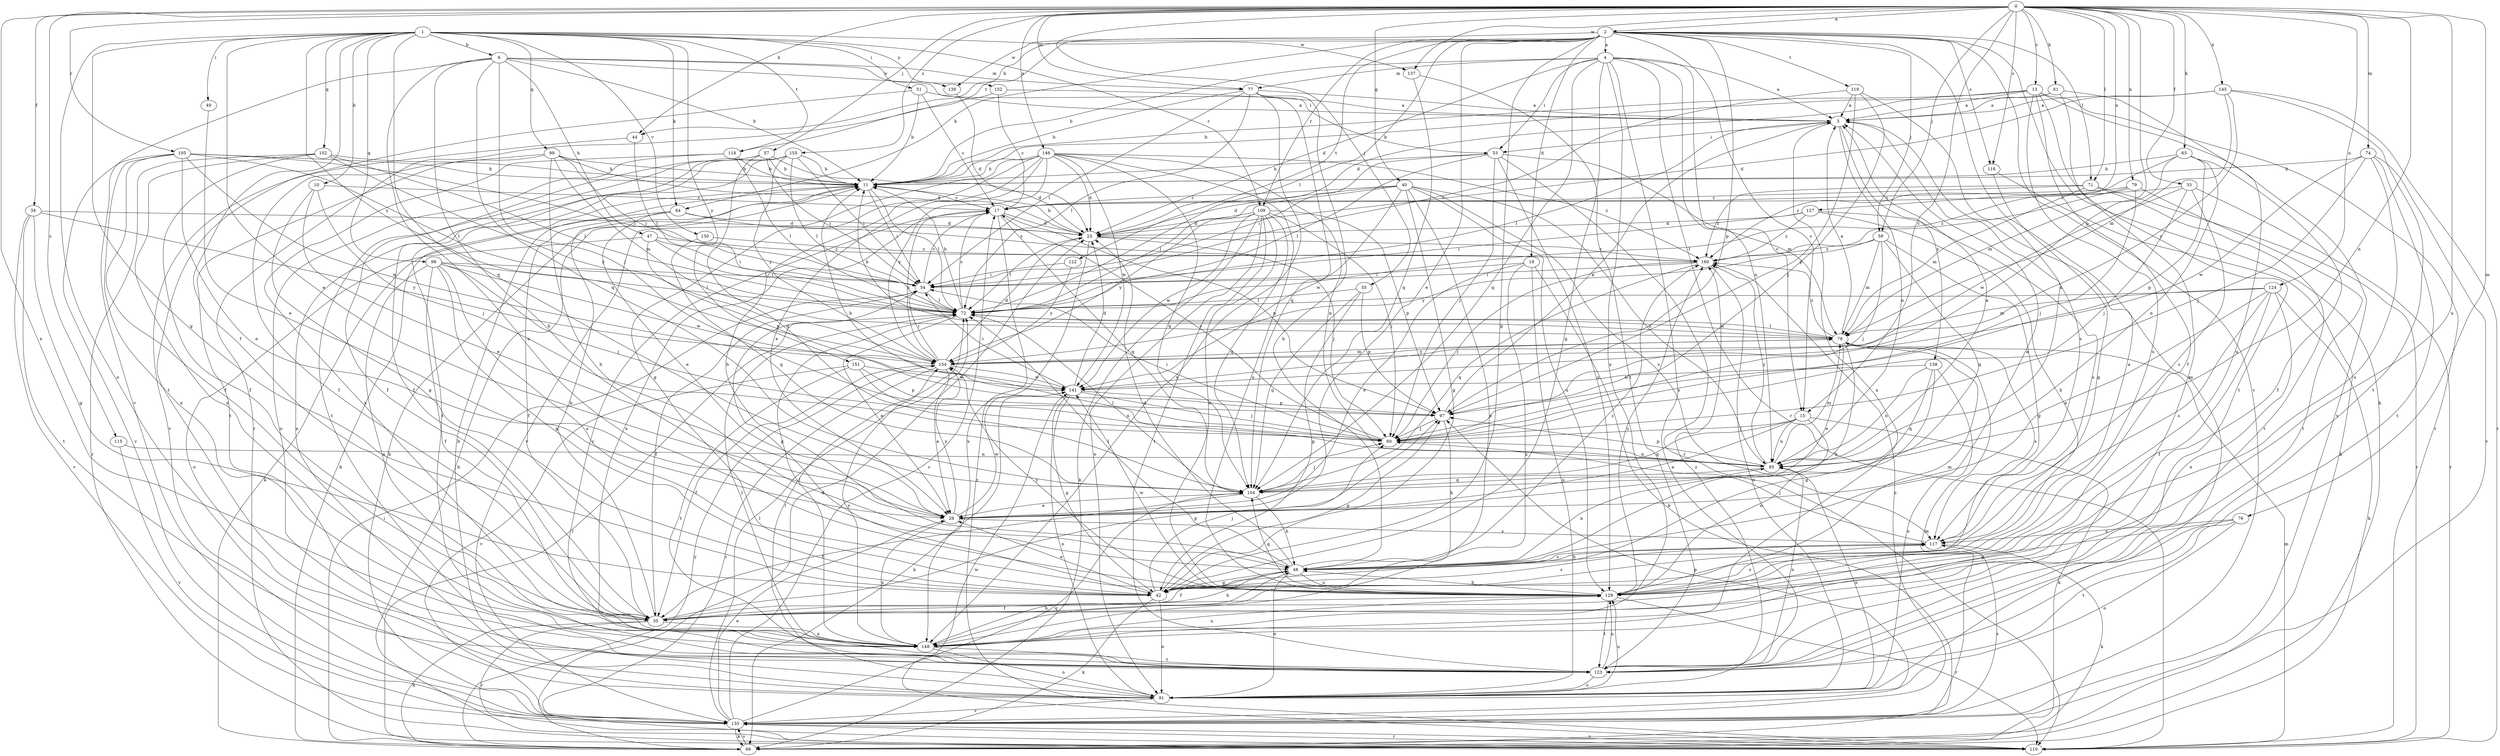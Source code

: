 strict digraph  {
0;
1;
2;
4;
5;
6;
10;
11;
13;
15;
17;
19;
23;
29;
33;
34;
35;
40;
42;
44;
47;
48;
49;
51;
53;
54;
55;
57;
59;
60;
61;
63;
64;
66;
71;
72;
74;
76;
77;
78;
79;
85;
91;
97;
98;
99;
102;
104;
105;
109;
110;
115;
116;
117;
118;
119;
122;
123;
124;
127;
129;
130;
135;
137;
139;
141;
145;
146;
148;
151;
152;
154;
155;
158;
160;
0 -> 2  [label=a];
0 -> 13  [label=c];
0 -> 15  [label=c];
0 -> 33  [label=f];
0 -> 34  [label=f];
0 -> 40  [label=g];
0 -> 44  [label=h];
0 -> 55  [label=j];
0 -> 57  [label=j];
0 -> 59  [label=j];
0 -> 61  [label=k];
0 -> 63  [label=k];
0 -> 71  [label=l];
0 -> 74  [label=m];
0 -> 76  [label=m];
0 -> 77  [label=m];
0 -> 79  [label=n];
0 -> 85  [label=n];
0 -> 97  [label=p];
0 -> 105  [label=r];
0 -> 115  [label=s];
0 -> 116  [label=s];
0 -> 124  [label=u];
0 -> 127  [label=u];
0 -> 129  [label=u];
0 -> 137  [label=w];
0 -> 145  [label=x];
0 -> 146  [label=x];
0 -> 148  [label=x];
0 -> 155  [label=z];
1 -> 6  [label=b];
1 -> 10  [label=b];
1 -> 29  [label=e];
1 -> 35  [label=f];
1 -> 42  [label=g];
1 -> 49  [label=i];
1 -> 51  [label=i];
1 -> 64  [label=k];
1 -> 91  [label=o];
1 -> 98  [label=q];
1 -> 99  [label=q];
1 -> 102  [label=q];
1 -> 104  [label=q];
1 -> 109  [label=r];
1 -> 118  [label=t];
1 -> 130  [label=v];
1 -> 137  [label=w];
1 -> 151  [label=y];
1 -> 152  [label=y];
1 -> 154  [label=y];
2 -> 4  [label=a];
2 -> 15  [label=c];
2 -> 19  [label=d];
2 -> 29  [label=e];
2 -> 42  [label=g];
2 -> 44  [label=h];
2 -> 59  [label=j];
2 -> 64  [label=k];
2 -> 66  [label=k];
2 -> 71  [label=l];
2 -> 72  [label=l];
2 -> 91  [label=o];
2 -> 97  [label=p];
2 -> 109  [label=r];
2 -> 116  [label=s];
2 -> 118  [label=t];
2 -> 119  [label=t];
2 -> 122  [label=t];
2 -> 135  [label=v];
2 -> 139  [label=w];
4 -> 5  [label=a];
4 -> 11  [label=b];
4 -> 15  [label=c];
4 -> 23  [label=d];
4 -> 42  [label=g];
4 -> 53  [label=i];
4 -> 77  [label=m];
4 -> 85  [label=n];
4 -> 91  [label=o];
4 -> 104  [label=q];
4 -> 110  [label=r];
4 -> 148  [label=x];
5 -> 53  [label=i];
5 -> 72  [label=l];
5 -> 85  [label=n];
5 -> 117  [label=s];
5 -> 148  [label=x];
5 -> 158  [label=z];
6 -> 11  [label=b];
6 -> 47  [label=h];
6 -> 48  [label=h];
6 -> 53  [label=i];
6 -> 60  [label=j];
6 -> 77  [label=m];
6 -> 104  [label=q];
6 -> 129  [label=u];
6 -> 135  [label=v];
6 -> 139  [label=w];
10 -> 17  [label=c];
10 -> 29  [label=e];
10 -> 42  [label=g];
10 -> 60  [label=j];
11 -> 17  [label=c];
11 -> 54  [label=i];
11 -> 72  [label=l];
13 -> 5  [label=a];
13 -> 11  [label=b];
13 -> 23  [label=d];
13 -> 35  [label=f];
13 -> 110  [label=r];
13 -> 123  [label=t];
13 -> 129  [label=u];
13 -> 135  [label=v];
15 -> 29  [label=e];
15 -> 60  [label=j];
15 -> 66  [label=k];
15 -> 85  [label=n];
15 -> 104  [label=q];
15 -> 129  [label=u];
17 -> 23  [label=d];
17 -> 97  [label=p];
17 -> 104  [label=q];
17 -> 110  [label=r];
17 -> 148  [label=x];
19 -> 29  [label=e];
19 -> 54  [label=i];
19 -> 66  [label=k];
19 -> 91  [label=o];
19 -> 148  [label=x];
23 -> 11  [label=b];
23 -> 60  [label=j];
23 -> 72  [label=l];
23 -> 148  [label=x];
23 -> 160  [label=z];
29 -> 117  [label=s];
29 -> 141  [label=w];
29 -> 148  [label=x];
29 -> 154  [label=y];
33 -> 17  [label=c];
33 -> 60  [label=j];
33 -> 110  [label=r];
33 -> 117  [label=s];
33 -> 141  [label=w];
34 -> 23  [label=d];
34 -> 42  [label=g];
34 -> 123  [label=t];
34 -> 135  [label=v];
34 -> 154  [label=y];
35 -> 11  [label=b];
35 -> 48  [label=h];
35 -> 66  [label=k];
35 -> 97  [label=p];
35 -> 110  [label=r];
35 -> 148  [label=x];
40 -> 17  [label=c];
40 -> 23  [label=d];
40 -> 42  [label=g];
40 -> 72  [label=l];
40 -> 85  [label=n];
40 -> 117  [label=s];
40 -> 129  [label=u];
40 -> 141  [label=w];
40 -> 148  [label=x];
42 -> 29  [label=e];
42 -> 60  [label=j];
42 -> 66  [label=k];
42 -> 91  [label=o];
42 -> 97  [label=p];
42 -> 117  [label=s];
44 -> 72  [label=l];
44 -> 135  [label=v];
47 -> 54  [label=i];
47 -> 72  [label=l];
47 -> 91  [label=o];
47 -> 97  [label=p];
47 -> 160  [label=z];
48 -> 5  [label=a];
48 -> 23  [label=d];
48 -> 35  [label=f];
48 -> 42  [label=g];
48 -> 72  [label=l];
48 -> 85  [label=n];
48 -> 91  [label=o];
48 -> 117  [label=s];
48 -> 129  [label=u];
48 -> 160  [label=z];
49 -> 29  [label=e];
51 -> 5  [label=a];
51 -> 11  [label=b];
51 -> 17  [label=c];
51 -> 123  [label=t];
53 -> 11  [label=b];
53 -> 54  [label=i];
53 -> 60  [label=j];
53 -> 72  [label=l];
53 -> 78  [label=m];
53 -> 110  [label=r];
53 -> 129  [label=u];
54 -> 17  [label=c];
54 -> 35  [label=f];
54 -> 42  [label=g];
54 -> 72  [label=l];
55 -> 42  [label=g];
55 -> 72  [label=l];
55 -> 97  [label=p];
55 -> 104  [label=q];
57 -> 11  [label=b];
57 -> 23  [label=d];
57 -> 35  [label=f];
57 -> 54  [label=i];
57 -> 104  [label=q];
57 -> 123  [label=t];
59 -> 42  [label=g];
59 -> 60  [label=j];
59 -> 78  [label=m];
59 -> 104  [label=q];
59 -> 154  [label=y];
59 -> 160  [label=z];
60 -> 11  [label=b];
60 -> 17  [label=c];
60 -> 54  [label=i];
60 -> 85  [label=n];
61 -> 5  [label=a];
61 -> 11  [label=b];
61 -> 129  [label=u];
61 -> 148  [label=x];
63 -> 11  [label=b];
63 -> 35  [label=f];
63 -> 78  [label=m];
63 -> 85  [label=n];
63 -> 97  [label=p];
63 -> 160  [label=z];
64 -> 23  [label=d];
64 -> 29  [label=e];
64 -> 35  [label=f];
64 -> 66  [label=k];
64 -> 160  [label=z];
66 -> 11  [label=b];
66 -> 23  [label=d];
66 -> 54  [label=i];
66 -> 72  [label=l];
66 -> 135  [label=v];
66 -> 154  [label=y];
71 -> 17  [label=c];
71 -> 78  [label=m];
71 -> 110  [label=r];
71 -> 123  [label=t];
71 -> 160  [label=z];
72 -> 11  [label=b];
72 -> 17  [label=c];
72 -> 29  [label=e];
72 -> 78  [label=m];
74 -> 11  [label=b];
74 -> 60  [label=j];
74 -> 123  [label=t];
74 -> 129  [label=u];
74 -> 135  [label=v];
74 -> 141  [label=w];
76 -> 42  [label=g];
76 -> 91  [label=o];
76 -> 117  [label=s];
76 -> 123  [label=t];
77 -> 5  [label=a];
77 -> 11  [label=b];
77 -> 48  [label=h];
77 -> 54  [label=i];
77 -> 72  [label=l];
77 -> 104  [label=q];
77 -> 148  [label=x];
78 -> 5  [label=a];
78 -> 11  [label=b];
78 -> 29  [label=e];
78 -> 48  [label=h];
78 -> 72  [label=l];
78 -> 117  [label=s];
78 -> 154  [label=y];
78 -> 160  [label=z];
79 -> 17  [label=c];
79 -> 60  [label=j];
79 -> 72  [label=l];
79 -> 123  [label=t];
79 -> 160  [label=z];
85 -> 5  [label=a];
85 -> 78  [label=m];
85 -> 91  [label=o];
85 -> 97  [label=p];
85 -> 104  [label=q];
85 -> 160  [label=z];
91 -> 11  [label=b];
91 -> 72  [label=l];
91 -> 129  [label=u];
91 -> 135  [label=v];
97 -> 5  [label=a];
97 -> 48  [label=h];
97 -> 60  [label=j];
98 -> 35  [label=f];
98 -> 42  [label=g];
98 -> 54  [label=i];
98 -> 60  [label=j];
98 -> 72  [label=l];
98 -> 129  [label=u];
98 -> 141  [label=w];
98 -> 148  [label=x];
99 -> 11  [label=b];
99 -> 23  [label=d];
99 -> 35  [label=f];
99 -> 48  [label=h];
99 -> 54  [label=i];
99 -> 78  [label=m];
99 -> 123  [label=t];
102 -> 11  [label=b];
102 -> 35  [label=f];
102 -> 72  [label=l];
102 -> 110  [label=r];
102 -> 148  [label=x];
102 -> 154  [label=y];
104 -> 29  [label=e];
104 -> 35  [label=f];
104 -> 48  [label=h];
104 -> 60  [label=j];
104 -> 72  [label=l];
105 -> 11  [label=b];
105 -> 29  [label=e];
105 -> 35  [label=f];
105 -> 54  [label=i];
105 -> 72  [label=l];
105 -> 135  [label=v];
105 -> 141  [label=w];
105 -> 148  [label=x];
109 -> 23  [label=d];
109 -> 60  [label=j];
109 -> 66  [label=k];
109 -> 91  [label=o];
109 -> 97  [label=p];
109 -> 104  [label=q];
109 -> 123  [label=t];
109 -> 129  [label=u];
109 -> 141  [label=w];
109 -> 154  [label=y];
110 -> 11  [label=b];
110 -> 78  [label=m];
110 -> 135  [label=v];
110 -> 141  [label=w];
115 -> 85  [label=n];
115 -> 135  [label=v];
116 -> 42  [label=g];
116 -> 66  [label=k];
117 -> 48  [label=h];
117 -> 60  [label=j];
117 -> 66  [label=k];
118 -> 11  [label=b];
118 -> 72  [label=l];
118 -> 91  [label=o];
118 -> 148  [label=x];
119 -> 5  [label=a];
119 -> 54  [label=i];
119 -> 60  [label=j];
119 -> 85  [label=n];
119 -> 97  [label=p];
122 -> 54  [label=i];
122 -> 154  [label=y];
123 -> 17  [label=c];
123 -> 72  [label=l];
123 -> 85  [label=n];
123 -> 91  [label=o];
123 -> 129  [label=u];
123 -> 160  [label=z];
124 -> 29  [label=e];
124 -> 35  [label=f];
124 -> 66  [label=k];
124 -> 72  [label=l];
124 -> 78  [label=m];
124 -> 117  [label=s];
124 -> 148  [label=x];
127 -> 23  [label=d];
127 -> 48  [label=h];
127 -> 54  [label=i];
127 -> 117  [label=s];
127 -> 160  [label=z];
129 -> 5  [label=a];
129 -> 35  [label=f];
129 -> 48  [label=h];
129 -> 78  [label=m];
129 -> 104  [label=q];
129 -> 110  [label=r];
129 -> 117  [label=s];
129 -> 123  [label=t];
129 -> 141  [label=w];
129 -> 154  [label=y];
129 -> 160  [label=z];
130 -> 104  [label=q];
130 -> 160  [label=z];
135 -> 11  [label=b];
135 -> 17  [label=c];
135 -> 29  [label=e];
135 -> 66  [label=k];
135 -> 72  [label=l];
135 -> 78  [label=m];
135 -> 97  [label=p];
135 -> 104  [label=q];
135 -> 110  [label=r];
135 -> 117  [label=s];
135 -> 160  [label=z];
137 -> 104  [label=q];
137 -> 123  [label=t];
139 -> 23  [label=d];
141 -> 23  [label=d];
141 -> 42  [label=g];
141 -> 54  [label=i];
141 -> 60  [label=j];
141 -> 66  [label=k];
141 -> 91  [label=o];
141 -> 97  [label=p];
145 -> 5  [label=a];
145 -> 23  [label=d];
145 -> 78  [label=m];
145 -> 110  [label=r];
145 -> 123  [label=t];
145 -> 154  [label=y];
146 -> 11  [label=b];
146 -> 23  [label=d];
146 -> 29  [label=e];
146 -> 42  [label=g];
146 -> 48  [label=h];
146 -> 85  [label=n];
146 -> 104  [label=q];
146 -> 129  [label=u];
146 -> 135  [label=v];
146 -> 141  [label=w];
146 -> 154  [label=y];
146 -> 160  [label=z];
148 -> 48  [label=h];
148 -> 72  [label=l];
148 -> 91  [label=o];
148 -> 123  [label=t];
148 -> 129  [label=u];
148 -> 154  [label=y];
151 -> 85  [label=n];
151 -> 97  [label=p];
151 -> 123  [label=t];
151 -> 135  [label=v];
151 -> 141  [label=w];
152 -> 5  [label=a];
152 -> 17  [label=c];
152 -> 110  [label=r];
154 -> 17  [label=c];
154 -> 23  [label=d];
154 -> 29  [label=e];
154 -> 35  [label=f];
154 -> 54  [label=i];
154 -> 78  [label=m];
154 -> 110  [label=r];
154 -> 141  [label=w];
155 -> 11  [label=b];
155 -> 35  [label=f];
155 -> 54  [label=i];
155 -> 72  [label=l];
155 -> 91  [label=o];
155 -> 123  [label=t];
155 -> 154  [label=y];
158 -> 42  [label=g];
158 -> 85  [label=n];
158 -> 91  [label=o];
158 -> 104  [label=q];
158 -> 141  [label=w];
160 -> 54  [label=i];
160 -> 60  [label=j];
160 -> 91  [label=o];
160 -> 104  [label=q];
}

